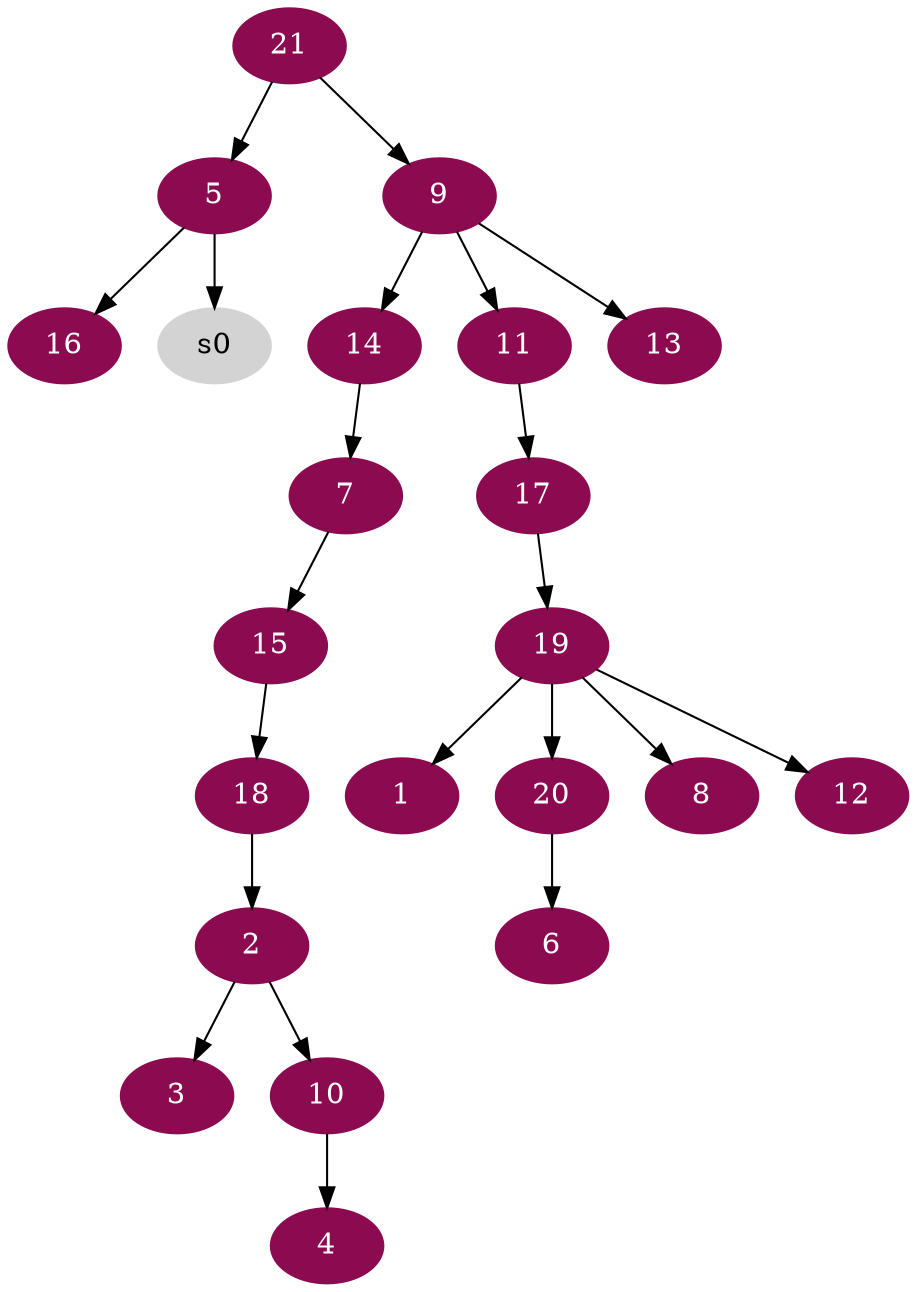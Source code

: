 digraph G {
node [color=deeppink4, style=filled, fontcolor=white];
19 -> 1;
18 -> 2;
2 -> 3;
10 -> 4;
21 -> 5;
20 -> 6;
14 -> 7;
19 -> 8;
21 -> 9;
2 -> 10;
9 -> 11;
19 -> 12;
9 -> 13;
9 -> 14;
7 -> 15;
5 -> 16;
11 -> 17;
15 -> 18;
17 -> 19;
19 -> 20;
node [color=lightgrey, style=filled, fontcolor=black];
5 -> s0;
}
